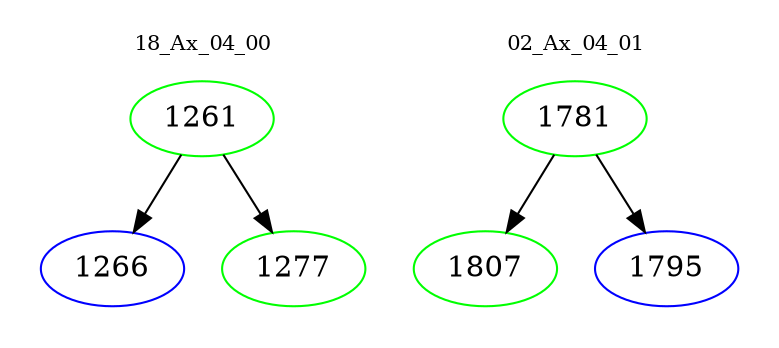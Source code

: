digraph{
subgraph cluster_0 {
color = white
label = "18_Ax_04_00";
fontsize=10;
T0_1261 [label="1261", color="green"]
T0_1261 -> T0_1266 [color="black"]
T0_1266 [label="1266", color="blue"]
T0_1261 -> T0_1277 [color="black"]
T0_1277 [label="1277", color="green"]
}
subgraph cluster_1 {
color = white
label = "02_Ax_04_01";
fontsize=10;
T1_1781 [label="1781", color="green"]
T1_1781 -> T1_1807 [color="black"]
T1_1807 [label="1807", color="green"]
T1_1781 -> T1_1795 [color="black"]
T1_1795 [label="1795", color="blue"]
}
}
